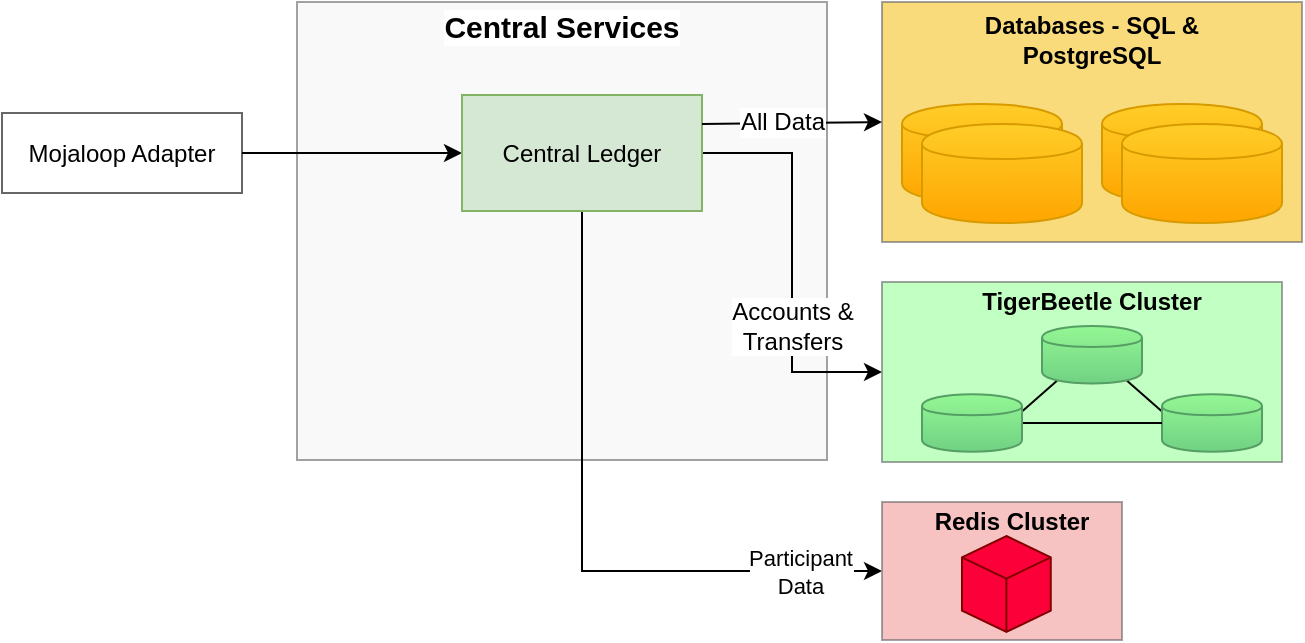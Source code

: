 <mxfile version="15.5.4" type="embed" pages="2"><diagram id="5fv781UrCtvl-2jIERiF" name="to be - central ledger"><mxGraphModel dx="1549" dy="548" grid="1" gridSize="10" guides="1" tooltips="1" connect="1" arrows="1" fold="1" page="1" pageScale="1" pageWidth="850" pageHeight="1100" math="0" shadow="0"><root><mxCell id="0"/><mxCell id="1" parent="0"/><mxCell id="oDrJPgg-OVAa7Pc_2WsO-1" value="" style="rounded=0;whiteSpace=wrap;html=1;fillColor=#F5C425;strokeColor=#666666;fontColor=#333333;opacity=60;" parent="1" vertex="1"><mxGeometry x="470" y="200" width="210" height="120" as="geometry"/></mxCell><mxCell id="oDrJPgg-OVAa7Pc_2WsO-2" value="" style="rounded=0;whiteSpace=wrap;html=1;fillColor=#f5f5f5;strokeColor=#666666;fontColor=#333333;opacity=60;labelBackgroundColor=none;" parent="1" vertex="1"><mxGeometry x="177.5" y="200" width="265" height="229" as="geometry"/></mxCell><mxCell id="oDrJPgg-OVAa7Pc_2WsO-3" style="edgeStyle=orthogonalEdgeStyle;rounded=0;orthogonalLoop=1;jettySize=auto;html=1;exitX=0.5;exitY=1;exitDx=0;exitDy=0;" parent="1" edge="1"><mxGeometry relative="1" as="geometry"><mxPoint x="379.0" y="348" as="sourcePoint"/><mxPoint x="379.0" y="348" as="targetPoint"/></mxGeometry></mxCell><mxCell id="oDrJPgg-OVAa7Pc_2WsO-4" value="Central Services" style="text;html=1;strokeColor=none;fillColor=none;align=center;verticalAlign=middle;whiteSpace=wrap;rounded=0;opacity=60;fontSize=15;fontStyle=1;labelBackgroundColor=default;" parent="1" vertex="1"><mxGeometry x="245" y="202" width="130" height="20" as="geometry"/></mxCell><mxCell id="oDrJPgg-OVAa7Pc_2WsO-5" value="Databases -&amp;nbsp;&lt;span style=&quot;font-size: 12px&quot;&gt;&lt;font style=&quot;font-size: 12px&quot;&gt;SQL &amp;amp; PostgreSQL&lt;/font&gt;&lt;/span&gt;" style="text;html=1;strokeColor=none;fillColor=none;align=center;verticalAlign=middle;whiteSpace=wrap;rounded=0;opacity=60;fontSize=12;fontStyle=1;labelBackgroundColor=none;" parent="1" vertex="1"><mxGeometry x="495" y="209" width="160" height="20" as="geometry"/></mxCell><mxCell id="oDrJPgg-OVAa7Pc_2WsO-6" style="edgeStyle=orthogonalEdgeStyle;rounded=1;orthogonalLoop=1;jettySize=auto;html=1;exitX=1;exitY=0.5;exitDx=0;exitDy=0;entryX=0;entryY=0.5;entryDx=0;entryDy=0;fontSize=12;" parent="1" source="oDrJPgg-OVAa7Pc_2WsO-7" target="oDrJPgg-OVAa7Pc_2WsO-10" edge="1"><mxGeometry relative="1" as="geometry"><mxPoint x="190" y="275.5" as="targetPoint"/></mxGeometry></mxCell><mxCell id="oDrJPgg-OVAa7Pc_2WsO-7" value="Mojaloop Adapter" style="rounded=0;whiteSpace=wrap;html=1;fontSize=12;opacity=60;fontStyle=0" parent="1" vertex="1"><mxGeometry x="30" y="255.5" width="120" height="40" as="geometry"/></mxCell><mxCell id="oDrJPgg-OVAa7Pc_2WsO-9" value="Participant &lt;br&gt;Data" style="edgeStyle=orthogonalEdgeStyle;rounded=0;orthogonalLoop=1;jettySize=auto;html=1;exitX=0.5;exitY=1;exitDx=0;exitDy=0;entryX=0;entryY=0.5;entryDx=0;entryDy=0;" parent="1" source="oDrJPgg-OVAa7Pc_2WsO-10" target="oDrJPgg-OVAa7Pc_2WsO-12" edge="1"><mxGeometry x="0.752" relative="1" as="geometry"><mxPoint as="offset"/></mxGeometry></mxCell><mxCell id="60_vhmkmeH_u4i3II14A-4" value="Accounts &amp;amp; &lt;br&gt;Transfers" style="rounded=0;orthogonalLoop=1;jettySize=auto;html=1;exitX=1;exitY=0.5;exitDx=0;exitDy=0;entryX=0;entryY=0.5;entryDx=0;entryDy=0;fontSize=12;startArrow=none;startFill=0;endArrow=classic;endFill=1;edgeStyle=orthogonalEdgeStyle;" parent="1" source="oDrJPgg-OVAa7Pc_2WsO-10" target="hW9e1Iwi09mclev_8Fzw-1" edge="1"><mxGeometry x="0.318" relative="1" as="geometry"><mxPoint as="offset"/></mxGeometry></mxCell><mxCell id="oDrJPgg-OVAa7Pc_2WsO-10" value="&lt;font color=&quot;#000000&quot;&gt;&lt;span&gt;Central Ledger&lt;/span&gt;&lt;br&gt;&lt;/font&gt;" style="rounded=0;whiteSpace=wrap;html=1;fillColor=#d5e8d4;strokeColor=#82b366;fontStyle=0" parent="1" vertex="1"><mxGeometry x="260" y="246.5" width="120" height="58" as="geometry"/></mxCell><mxCell id="oDrJPgg-OVAa7Pc_2WsO-12" value="" style="rounded=0;whiteSpace=wrap;html=1;fillColor=#F19C99;strokeColor=#666666;fontColor=#333333;opacity=60;" parent="1" vertex="1"><mxGeometry x="470" y="450" width="120" height="69" as="geometry"/></mxCell><mxCell id="oDrJPgg-OVAa7Pc_2WsO-13" value="Redis Cluster" style="text;html=1;strokeColor=none;fillColor=none;align=center;verticalAlign=middle;whiteSpace=wrap;rounded=0;opacity=60;fontSize=12;fontStyle=1" parent="1" vertex="1"><mxGeometry x="480" y="450" width="110" height="20" as="geometry"/></mxCell><mxCell id="oDrJPgg-OVAa7Pc_2WsO-14" value="&lt;font color=&quot;#000000&quot;&gt;&lt;br&gt;&lt;/font&gt;" style="whiteSpace=wrap;html=1;shape=mxgraph.basic.isocube;isoAngle=15;fillColor=#FC003A;strokeColor=#800000;fontColor=#ffffff;" parent="1" vertex="1"><mxGeometry x="510" y="467" width="44.38" height="48" as="geometry"/></mxCell><mxCell id="oDrJPgg-OVAa7Pc_2WsO-20" value="&lt;font color=&quot;#000000&quot;&gt;&lt;br&gt;&lt;/font&gt;" style="shape=cylinder;whiteSpace=wrap;html=1;boundedLbl=1;backgroundOutline=1;fillColor=#ffcd28;strokeColor=#d79b00;gradientColor=#ffa500;" parent="1" vertex="1"><mxGeometry x="480" y="251" width="80" height="49.5" as="geometry"/></mxCell><mxCell id="_xyKBKS7H1u9OfSc2gpH-1" value="&lt;font color=&quot;#000000&quot;&gt;&lt;br&gt;&lt;/font&gt;" style="shape=cylinder;whiteSpace=wrap;html=1;boundedLbl=1;backgroundOutline=1;fillColor=#ffcd28;strokeColor=#d79b00;gradientColor=#ffa500;" parent="1" vertex="1"><mxGeometry x="490" y="261" width="80" height="49.5" as="geometry"/></mxCell><mxCell id="_xyKBKS7H1u9OfSc2gpH-2" value="&lt;font color=&quot;#000000&quot;&gt;&lt;br&gt;&lt;/font&gt;" style="shape=cylinder;whiteSpace=wrap;html=1;boundedLbl=1;backgroundOutline=1;fillColor=#ffcd28;strokeColor=#d79b00;gradientColor=#ffa500;" parent="1" vertex="1"><mxGeometry x="580" y="251" width="80" height="49.5" as="geometry"/></mxCell><mxCell id="_xyKBKS7H1u9OfSc2gpH-3" value="&lt;font color=&quot;#000000&quot;&gt;&lt;br&gt;&lt;/font&gt;" style="shape=cylinder;whiteSpace=wrap;html=1;boundedLbl=1;backgroundOutline=1;fillColor=#ffcd28;strokeColor=#d79b00;gradientColor=#ffa500;" parent="1" vertex="1"><mxGeometry x="590" y="261" width="80" height="49.5" as="geometry"/></mxCell><mxCell id="hW9e1Iwi09mclev_8Fzw-1" value="" style="rounded=0;whiteSpace=wrap;html=1;fillColor=#99FF99;strokeColor=#666666;fontColor=#333333;opacity=60;" parent="1" vertex="1"><mxGeometry x="470" y="340" width="200" height="90" as="geometry"/></mxCell><mxCell id="eVDEepTebOYD5LniLWVk-1" value="TigerBeetle Cluster" style="text;html=1;strokeColor=none;fillColor=none;align=center;verticalAlign=middle;whiteSpace=wrap;rounded=0;opacity=60;fontSize=12;fontStyle=1" parent="1" vertex="1"><mxGeometry x="480" y="340" width="190" height="20" as="geometry"/></mxCell><mxCell id="eVDEepTebOYD5LniLWVk-15" style="rounded=0;orthogonalLoop=1;jettySize=auto;html=1;exitX=0.15;exitY=0.95;exitDx=0;exitDy=0;entryX=1;entryY=0.3;entryDx=0;entryDy=0;fontSize=12;startArrow=none;startFill=0;endArrow=none;endFill=0;exitPerimeter=0;" parent="1" source="eVDEepTebOYD5LniLWVk-2" target="eVDEepTebOYD5LniLWVk-4" edge="1"><mxGeometry relative="1" as="geometry"/></mxCell><mxCell id="eVDEepTebOYD5LniLWVk-16" style="edgeStyle=none;rounded=0;orthogonalLoop=1;jettySize=auto;html=1;exitX=0.85;exitY=0.95;exitDx=0;exitDy=0;exitPerimeter=0;entryX=0;entryY=0.3;entryDx=0;entryDy=0;fontSize=12;startArrow=none;startFill=0;endArrow=none;endFill=0;" parent="1" source="eVDEepTebOYD5LniLWVk-2" target="eVDEepTebOYD5LniLWVk-3" edge="1"><mxGeometry relative="1" as="geometry"/></mxCell><mxCell id="eVDEepTebOYD5LniLWVk-2" value="&lt;font color=&quot;#000000&quot;&gt;&lt;br&gt;&lt;/font&gt;" style="shape=cylinder;whiteSpace=wrap;html=1;boundedLbl=1;backgroundOutline=1;fillColor=#94F794;strokeColor=#559E64;gradientColor=#71D184;" parent="1" vertex="1"><mxGeometry x="550" y="362" width="50" height="28.75" as="geometry"/></mxCell><mxCell id="eVDEepTebOYD5LniLWVk-3" value="&lt;font color=&quot;#000000&quot;&gt;&lt;br&gt;&lt;/font&gt;" style="shape=cylinder;whiteSpace=wrap;html=1;boundedLbl=1;backgroundOutline=1;fillColor=#94F794;strokeColor=#559E64;gradientColor=#71D184;" parent="1" vertex="1"><mxGeometry x="610" y="396.12" width="50" height="28.75" as="geometry"/></mxCell><mxCell id="eVDEepTebOYD5LniLWVk-17" style="edgeStyle=none;rounded=0;orthogonalLoop=1;jettySize=auto;html=1;exitX=1;exitY=0.5;exitDx=0;exitDy=0;fontSize=12;startArrow=none;startFill=0;endArrow=none;endFill=0;" parent="1" source="eVDEepTebOYD5LniLWVk-4" target="eVDEepTebOYD5LniLWVk-3" edge="1"><mxGeometry relative="1" as="geometry"/></mxCell><mxCell id="eVDEepTebOYD5LniLWVk-4" value="&lt;font color=&quot;#000000&quot;&gt;&lt;br&gt;&lt;/font&gt;" style="shape=cylinder;whiteSpace=wrap;html=1;boundedLbl=1;backgroundOutline=1;fillColor=#94F794;strokeColor=#559E64;gradientColor=#71D184;" parent="1" vertex="1"><mxGeometry x="490" y="396.12" width="50" height="28.75" as="geometry"/></mxCell><mxCell id="60_vhmkmeH_u4i3II14A-3" value="All Data" style="endArrow=classic;html=1;rounded=1;fontSize=12;entryX=0;entryY=0.5;entryDx=0;entryDy=0;exitX=1;exitY=0.25;exitDx=0;exitDy=0;" parent="1" source="oDrJPgg-OVAa7Pc_2WsO-10" target="oDrJPgg-OVAa7Pc_2WsO-1" edge="1"><mxGeometry x="-0.111" y="1" width="50" height="50" relative="1" as="geometry"><mxPoint x="380" y="260" as="sourcePoint"/><mxPoint x="430" y="210" as="targetPoint"/><mxPoint as="offset"/></mxGeometry></mxCell></root></mxGraphModel></diagram><diagram id="xXD5DnYFGBBulUnZPJKQ" name="Original"><mxGraphModel dx="920" dy="541" grid="1" gridSize="10" guides="1" tooltips="1" connect="1" arrows="1" fold="1" page="1" pageScale="1" pageWidth="1169" pageHeight="827" math="0" shadow="0"><root><mxCell id="0"/><mxCell id="1" parent="0"/><mxCell id="qoHOIKUOJggppsxTAeiT-66" value="" style="rounded=0;whiteSpace=wrap;html=1;fillColor=#F5C425;strokeColor=#666666;fontColor=#333333;opacity=60;" parent="1" vertex="1"><mxGeometry x="810" y="160" width="275" height="150" as="geometry"/></mxCell><mxCell id="qoHOIKUOJggppsxTAeiT-63" value="" style="rounded=0;whiteSpace=wrap;html=1;fillColor=#f5f5f5;strokeColor=#666666;fontColor=#333333;opacity=60;" parent="1" vertex="1"><mxGeometry x="427.5" y="249" width="265" height="330" as="geometry"/></mxCell><mxCell id="qoHOIKUOJggppsxTAeiT-8" value="&lt;font color=&quot;#000000&quot;&gt;Fluid Core&lt;/font&gt;" style="rounded=0;whiteSpace=wrap;html=1;fillColor=#d5e8d4;strokeColor=#82b366;" parent="1" vertex="1"><mxGeometry x="525" y="360" width="120" height="60" as="geometry"/></mxCell><mxCell id="qoHOIKUOJggppsxTAeiT-10" value="&lt;b&gt;&lt;font color=&quot;#000000&quot;&gt;central-ledger&lt;/font&gt;&lt;/b&gt;" style="shape=cylinder;whiteSpace=wrap;html=1;boundedLbl=1;backgroundOutline=1;fillColor=#ffcd28;strokeColor=#d79b00;gradientColor=#ffa500;" parent="1" vertex="1"><mxGeometry x="830" y="210" width="100" height="80" as="geometry"/></mxCell><mxCell id="qoHOIKUOJggppsxTAeiT-21" style="edgeStyle=orthogonalEdgeStyle;rounded=1;orthogonalLoop=1;jettySize=auto;html=1;exitX=0.75;exitY=0;exitDx=0;exitDy=0;startArrow=classic;startFill=1;entryX=0;entryY=0.75;entryDx=0;entryDy=0;" parent="1" source="55" target="qoHOIKUOJggppsxTAeiT-66" edge="1"><mxGeometry relative="1" as="geometry"><mxPoint x="770" y="290" as="targetPoint"/><Array as="points"><mxPoint x="605" y="360"/><mxPoint x="605" y="273"/><mxPoint x="770" y="273"/></Array></mxGeometry></mxCell><mxCell id="46" value="All Data" style="edgeLabel;html=1;align=center;verticalAlign=middle;resizable=0;points=[];" parent="qoHOIKUOJggppsxTAeiT-21" vertex="1" connectable="0"><mxGeometry x="-0.132" y="3" relative="1" as="geometry"><mxPoint as="offset"/></mxGeometry></mxCell><mxCell id="qoHOIKUOJggppsxTAeiT-15" value="&lt;font color=&quot;#000000&quot;&gt;Fluid App&lt;br&gt;&lt;/font&gt;" style="rounded=0;whiteSpace=wrap;html=1;fillColor=#d5e8d4;strokeColor=#82b366;" parent="1" vertex="1"><mxGeometry x="510" y="350" width="120" height="60" as="geometry"/></mxCell><mxCell id="qoHOIKUOJggppsxTAeiT-28" style="edgeStyle=orthogonalEdgeStyle;rounded=0;orthogonalLoop=1;jettySize=auto;html=1;exitX=0.5;exitY=1;exitDx=0;exitDy=0;" parent="1" edge="1"><mxGeometry relative="1" as="geometry"><mxPoint x="629" y="410" as="sourcePoint"/><mxPoint x="629" y="410" as="targetPoint"/></mxGeometry></mxCell><mxCell id="qoHOIKUOJggppsxTAeiT-64" value="Central Services" style="text;html=1;strokeColor=none;fillColor=none;align=center;verticalAlign=middle;whiteSpace=wrap;rounded=0;opacity=60;fontSize=14;fontStyle=1" parent="1" vertex="1"><mxGeometry x="500" y="310" width="130" height="20" as="geometry"/></mxCell><mxCell id="qoHOIKUOJggppsxTAeiT-67" value="DB Server" style="text;html=1;strokeColor=none;fillColor=none;align=center;verticalAlign=middle;whiteSpace=wrap;rounded=0;opacity=60;fontSize=14;fontStyle=1" parent="1" vertex="1"><mxGeometry x="847.5" y="170" width="170" height="20" as="geometry"/></mxCell><mxCell id="10" value="" style="edgeStyle=orthogonalEdgeStyle;rounded=0;orthogonalLoop=1;jettySize=auto;html=1;entryX=0;entryY=0.5;entryDx=0;entryDy=0;startArrow=none;" parent="1" source="qoHOIKUOJggppsxTAeiT-68" target="qoHOIKUOJggppsxTAeiT-15" edge="1"><mxGeometry relative="1" as="geometry"/></mxCell><mxCell id="3" value="Mojaloop Adapter" style="rounded=0;whiteSpace=wrap;html=1;fontSize=12;opacity=60;" parent="1" vertex="1"><mxGeometry x="145" y="350" width="120" height="60" as="geometry"/></mxCell><mxCell id="16" value="" style="rounded=0;whiteSpace=wrap;html=1;fillColor=#99FF99;strokeColor=#666666;fontColor=#333333;opacity=60;" parent="1" vertex="1"><mxGeometry x="810" y="320" width="275" height="160" as="geometry"/></mxCell><mxCell id="21" value="TigerBeetle Cluster" style="text;html=1;strokeColor=none;fillColor=none;align=center;verticalAlign=middle;whiteSpace=wrap;rounded=0;opacity=60;fontSize=14;fontStyle=1" parent="1" vertex="1"><mxGeometry x="880" y="330" width="150" height="20" as="geometry"/></mxCell><mxCell id="27" value="&lt;font color=&quot;#000000&quot;&gt;Cache Cluster&lt;/font&gt;" style="labelPosition=center;verticalLabelPosition=middle;align=center;html=1;shape=mxgraph.basic.button;dx=10;fillColor=#f5f5f5;gradientColor=#b3b3b3;strokeColor=#666666;" parent="1" vertex="1"><mxGeometry x="861.25" y="360" width="113.75" height="80" as="geometry"/></mxCell><mxCell id="28" value="" style="endArrow=classic;html=1;exitX=1;exitY=0.75;exitDx=0;exitDy=0;" parent="1" source="qoHOIKUOJggppsxTAeiT-8" edge="1"><mxGeometry relative="1" as="geometry"><mxPoint x="565" y="500" as="sourcePoint"/><mxPoint x="810" y="405" as="targetPoint"/><Array as="points"/></mxGeometry></mxCell><mxCell id="29" value="Account/Transfer Data" style="edgeLabel;resizable=0;html=1;align=center;verticalAlign=middle;rotation=0;" parent="28" connectable="0" vertex="1"><mxGeometry relative="1" as="geometry"><mxPoint x="8" as="offset"/></mxGeometry></mxCell><mxCell id="43" value="&lt;div&gt;&lt;br&gt;&lt;/div&gt;&lt;ul&gt;&lt;li&gt;MySQL&lt;/li&gt;&lt;li&gt;Postgress&lt;/li&gt;&lt;/ul&gt;" style="text;strokeColor=none;fillColor=none;html=1;whiteSpace=wrap;verticalAlign=middle;overflow=hidden;" parent="1" vertex="1"><mxGeometry x="912.5" y="200" width="105" height="80" as="geometry"/></mxCell><mxCell id="53" value="" style="edgeStyle=orthogonalEdgeStyle;rounded=0;orthogonalLoop=1;jettySize=auto;html=1;entryX=0;entryY=0.5;entryDx=0;entryDy=0;endArrow=none;" parent="1" source="3" target="qoHOIKUOJggppsxTAeiT-15" edge="1"><mxGeometry relative="1" as="geometry"><mxPoint x="265" y="370" as="sourcePoint"/><mxPoint x="485" y="240" as="targetPoint"/></mxGeometry></mxCell><mxCell id="55" value="&lt;font color=&quot;#000000&quot;&gt;&lt;b&gt;Central Ledger&lt;br&gt;&lt;/b&gt;NodeJS&lt;br&gt;&lt;/font&gt;" style="rounded=0;whiteSpace=wrap;html=1;fillColor=#d5e8d4;strokeColor=#82b366;" parent="1" vertex="1"><mxGeometry x="520" y="360" width="120" height="60" as="geometry"/></mxCell><mxCell id="qoHOIKUOJggppsxTAeiT-68" value="&lt;font color=&quot;#000000&quot;&gt;WAF&lt;/font&gt;" style="rounded=0;whiteSpace=wrap;html=1;fillColor=#fff2cc;strokeColor=#d6b656;" parent="1" vertex="1"><mxGeometry x="440" y="345" width="45" height="70" as="geometry"/></mxCell><mxCell id="qoHOIKUOJggppsxTAeiT-34" value="&lt;font color=&quot;#000000&quot;&gt;DMZ&lt;/font&gt;" style="rounded=0;whiteSpace=wrap;html=1;fillColor=#fff2cc;strokeColor=#d6b656;" parent="1" vertex="1"><mxGeometry x="540" y="430" width="114" height="30" as="geometry"/></mxCell><mxCell id="68" value="&lt;font color=&quot;#000000&quot;&gt;Cache Cluster&lt;/font&gt;" style="labelPosition=center;verticalLabelPosition=middle;align=center;html=1;shape=mxgraph.basic.button;dx=10;fillColor=#f5f5f5;gradientColor=#b3b3b3;strokeColor=#666666;" parent="1" vertex="1"><mxGeometry x="870" y="370" width="113.75" height="80" as="geometry"/></mxCell><mxCell id="69" value="&lt;font color=&quot;#000000&quot;&gt;TigerBeetle&lt;br&gt;&lt;/font&gt;" style="labelPosition=center;verticalLabelPosition=middle;align=center;html=1;shape=mxgraph.basic.button;dx=10;fillColor=#f5f5f5;gradientColor=#b3b3b3;strokeColor=#666666;" parent="1" vertex="1"><mxGeometry x="880" y="380" width="113.75" height="80" as="geometry"/></mxCell><mxCell id="70" value="" style="rounded=0;whiteSpace=wrap;html=1;fillColor=#F19C99;strokeColor=#666666;fontColor=#333333;opacity=60;" parent="1" vertex="1"><mxGeometry x="810" y="490" width="275" height="160" as="geometry"/></mxCell><mxCell id="71" value="Redis Cluster" style="text;html=1;strokeColor=none;fillColor=none;align=center;verticalAlign=middle;whiteSpace=wrap;rounded=0;opacity=60;fontSize=14;fontStyle=1" parent="1" vertex="1"><mxGeometry x="865" y="520" width="130" height="20" as="geometry"/></mxCell><mxCell id="72" value="&lt;font color=&quot;#000000&quot;&gt;Redis&lt;br&gt;&lt;/font&gt;" style="whiteSpace=wrap;html=1;shape=mxgraph.basic.isocube;isoAngle=15;fillColor=#FC003A;strokeColor=#6F0000;fontColor=#ffffff;" parent="1" vertex="1"><mxGeometry x="895" y="560" width="75" height="70" as="geometry"/></mxCell><mxCell id="74" value="" style="endArrow=classic;html=1;exitX=0.75;exitY=1;exitDx=0;exitDy=0;entryX=0;entryY=0.5;entryDx=0;entryDy=0;" parent="1" source="55" target="70" edge="1"><mxGeometry relative="1" as="geometry"><mxPoint x="530" y="540" as="sourcePoint"/><mxPoint x="800" y="580" as="targetPoint"/><Array as="points"><mxPoint x="610" y="570"/><mxPoint x="690" y="570"/></Array></mxGeometry></mxCell><mxCell id="75" value="Participant Data" style="edgeLabel;resizable=0;html=1;align=center;verticalAlign=middle;rotation=0;" parent="74" connectable="0" vertex="1"><mxGeometry relative="1" as="geometry"><mxPoint x="8" as="offset"/></mxGeometry></mxCell></root></mxGraphModel></diagram></mxfile>